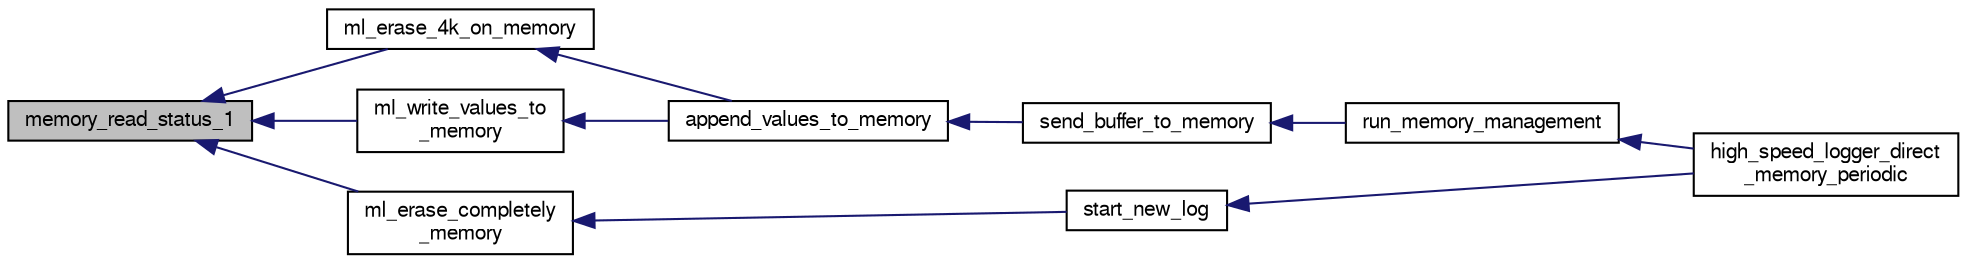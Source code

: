 digraph "memory_read_status_1"
{
  edge [fontname="FreeSans",fontsize="10",labelfontname="FreeSans",labelfontsize="10"];
  node [fontname="FreeSans",fontsize="10",shape=record];
  rankdir="LR";
  Node1 [label="memory_read_status_1",height=0.2,width=0.4,color="black", fillcolor="grey75", style="filled", fontcolor="black"];
  Node1 -> Node2 [dir="back",color="midnightblue",fontsize="10",style="solid",fontname="FreeSans"];
  Node2 [label="ml_erase_4k_on_memory",height=0.2,width=0.4,color="black", fillcolor="white", style="filled",URL="$high__speed__logger__direct__memory_8h.html#a9c9c2ddcfab751a75ed6d26156db2836",tooltip="Function erasing 4KB of the memory. "];
  Node2 -> Node3 [dir="back",color="midnightblue",fontsize="10",style="solid",fontname="FreeSans"];
  Node3 [label="append_values_to_memory",height=0.2,width=0.4,color="black", fillcolor="white", style="filled",URL="$high__speed__logger__direct__memory_8h.html#afd0f786af2e70f2a97493b2b674a4124",tooltip="Function adding a buffer of values to the memory. "];
  Node3 -> Node4 [dir="back",color="midnightblue",fontsize="10",style="solid",fontname="FreeSans"];
  Node4 [label="send_buffer_to_memory",height=0.2,width=0.4,color="black", fillcolor="white", style="filled",URL="$high__speed__logger__direct__memory_8h.html#aacc3264ce2d5a73667a5118af0c3b7b5",tooltip="Function sending a buffer ot the memory. "];
  Node4 -> Node5 [dir="back",color="midnightblue",fontsize="10",style="solid",fontname="FreeSans"];
  Node5 [label="run_memory_management",height=0.2,width=0.4,color="black", fillcolor="white", style="filled",URL="$high__speed__logger__direct__memory_8h.html#a08b60bc2790ff19cbabae3f390132ad7",tooltip="Function sending the buffer to the memory when possible. "];
  Node5 -> Node6 [dir="back",color="midnightblue",fontsize="10",style="solid",fontname="FreeSans"];
  Node6 [label="high_speed_logger_direct\l_memory_periodic",height=0.2,width=0.4,color="black", fillcolor="white", style="filled",URL="$high__speed__logger__direct__memory_8h.html#a9464826fae91544e9fc803865f5e3107",tooltip="Main function of the module. "];
  Node1 -> Node7 [dir="back",color="midnightblue",fontsize="10",style="solid",fontname="FreeSans"];
  Node7 [label="ml_erase_completely\l_memory",height=0.2,width=0.4,color="black", fillcolor="white", style="filled",URL="$high__speed__logger__direct__memory_8h.html#a6bc6a35c58f24903133a97a18a5b01bd",tooltip="Function erasing the entire memory. "];
  Node7 -> Node8 [dir="back",color="midnightblue",fontsize="10",style="solid",fontname="FreeSans"];
  Node8 [label="start_new_log",height=0.2,width=0.4,color="black", fillcolor="white", style="filled",URL="$high__speed__logger__direct__memory_8h.html#a04adb430229e9cb602498ef5f26e3d3e",tooltip="Function starting a new log. "];
  Node8 -> Node6 [dir="back",color="midnightblue",fontsize="10",style="solid",fontname="FreeSans"];
  Node1 -> Node9 [dir="back",color="midnightblue",fontsize="10",style="solid",fontname="FreeSans"];
  Node9 [label="ml_write_values_to\l_memory",height=0.2,width=0.4,color="black", fillcolor="white", style="filled",URL="$high__speed__logger__direct__memory_8h.html#a7db48790edc16e5799db302a57462b48",tooltip="Function writting a buffer of values to the memory. "];
  Node9 -> Node3 [dir="back",color="midnightblue",fontsize="10",style="solid",fontname="FreeSans"];
}
